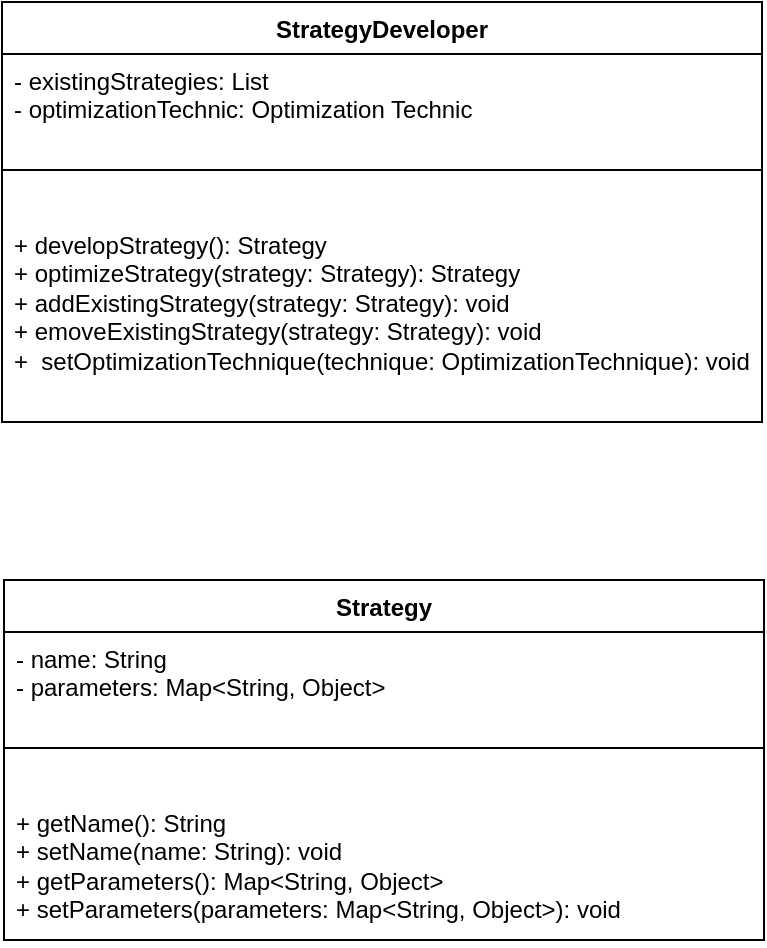 <mxfile version="21.3.5" type="github">
  <diagram id="C5RBs43oDa-KdzZeNtuy" name="Page-1">
    <mxGraphModel dx="998" dy="539" grid="1" gridSize="10" guides="1" tooltips="1" connect="1" arrows="1" fold="1" page="1" pageScale="1" pageWidth="827" pageHeight="1169" math="0" shadow="0">
      <root>
        <mxCell id="WIyWlLk6GJQsqaUBKTNV-0" />
        <mxCell id="WIyWlLk6GJQsqaUBKTNV-1" parent="WIyWlLk6GJQsqaUBKTNV-0" />
        <mxCell id="bUJONa-P3aqPYyuJV2xs-4" value="StrategyDeveloper" style="swimlane;fontStyle=1;align=center;verticalAlign=top;childLayout=stackLayout;horizontal=1;startSize=26;horizontalStack=0;resizeParent=1;resizeParentMax=0;resizeLast=0;collapsible=1;marginBottom=0;whiteSpace=wrap;html=1;" vertex="1" parent="WIyWlLk6GJQsqaUBKTNV-1">
          <mxGeometry x="229" y="190" width="380" height="210" as="geometry" />
        </mxCell>
        <mxCell id="bUJONa-P3aqPYyuJV2xs-5" value="- existingStrategies: List&lt;br&gt;- optimizationTechnic: Optimization Technic" style="text;strokeColor=none;fillColor=none;align=left;verticalAlign=top;spacingLeft=4;spacingRight=4;overflow=hidden;rotatable=0;points=[[0,0.5],[1,0.5]];portConstraint=eastwest;whiteSpace=wrap;html=1;" vertex="1" parent="bUJONa-P3aqPYyuJV2xs-4">
          <mxGeometry y="26" width="380" height="34" as="geometry" />
        </mxCell>
        <mxCell id="bUJONa-P3aqPYyuJV2xs-6" value="" style="line;strokeWidth=1;fillColor=none;align=left;verticalAlign=middle;spacingTop=-1;spacingLeft=3;spacingRight=3;rotatable=0;labelPosition=right;points=[];portConstraint=eastwest;strokeColor=inherit;" vertex="1" parent="bUJONa-P3aqPYyuJV2xs-4">
          <mxGeometry y="60" width="380" height="48" as="geometry" />
        </mxCell>
        <mxCell id="bUJONa-P3aqPYyuJV2xs-7" value="+&amp;nbsp;developStrategy(): Strategy&lt;br&gt;+&amp;nbsp;optimizeStrategy(strategy: Strategy): Strategy&lt;br&gt;+&amp;nbsp;addExistingStrategy(strategy: Strategy): void&lt;br&gt;+&amp;nbsp;emoveExistingStrategy(strategy: Strategy): void&lt;br&gt;+&amp;nbsp;&amp;nbsp;setOptimizationTechnique(technique: OptimizationTechnique): void" style="text;strokeColor=none;fillColor=none;align=left;verticalAlign=top;spacingLeft=4;spacingRight=4;overflow=hidden;rotatable=0;points=[[0,0.5],[1,0.5]];portConstraint=eastwest;whiteSpace=wrap;html=1;" vertex="1" parent="bUJONa-P3aqPYyuJV2xs-4">
          <mxGeometry y="108" width="380" height="102" as="geometry" />
        </mxCell>
        <mxCell id="bUJONa-P3aqPYyuJV2xs-22" value="Strategy" style="swimlane;fontStyle=1;align=center;verticalAlign=top;childLayout=stackLayout;horizontal=1;startSize=26;horizontalStack=0;resizeParent=1;resizeParentMax=0;resizeLast=0;collapsible=1;marginBottom=0;whiteSpace=wrap;html=1;" vertex="1" parent="WIyWlLk6GJQsqaUBKTNV-1">
          <mxGeometry x="230" y="479" width="380" height="180" as="geometry" />
        </mxCell>
        <mxCell id="bUJONa-P3aqPYyuJV2xs-23" value="- name: String&lt;br&gt;- parameters: Map&amp;lt;String, Object&amp;gt;" style="text;strokeColor=none;fillColor=none;align=left;verticalAlign=top;spacingLeft=4;spacingRight=4;overflow=hidden;rotatable=0;points=[[0,0.5],[1,0.5]];portConstraint=eastwest;whiteSpace=wrap;html=1;" vertex="1" parent="bUJONa-P3aqPYyuJV2xs-22">
          <mxGeometry y="26" width="380" height="34" as="geometry" />
        </mxCell>
        <mxCell id="bUJONa-P3aqPYyuJV2xs-24" value="" style="line;strokeWidth=1;fillColor=none;align=left;verticalAlign=middle;spacingTop=-1;spacingLeft=3;spacingRight=3;rotatable=0;labelPosition=right;points=[];portConstraint=eastwest;strokeColor=inherit;" vertex="1" parent="bUJONa-P3aqPYyuJV2xs-22">
          <mxGeometry y="60" width="380" height="48" as="geometry" />
        </mxCell>
        <mxCell id="bUJONa-P3aqPYyuJV2xs-25" value="+&amp;nbsp;getName(): String&amp;nbsp;&lt;br&gt;+ setName(name: String): void&lt;br&gt;+ getParameters(): Map&amp;lt;String, Object&amp;gt;&lt;br&gt;+ setParameters(parameters: Map&amp;lt;String, Object&amp;gt;): void" style="text;strokeColor=none;fillColor=none;align=left;verticalAlign=top;spacingLeft=4;spacingRight=4;overflow=hidden;rotatable=0;points=[[0,0.5],[1,0.5]];portConstraint=eastwest;whiteSpace=wrap;html=1;" vertex="1" parent="bUJONa-P3aqPYyuJV2xs-22">
          <mxGeometry y="108" width="380" height="72" as="geometry" />
        </mxCell>
      </root>
    </mxGraphModel>
  </diagram>
</mxfile>
